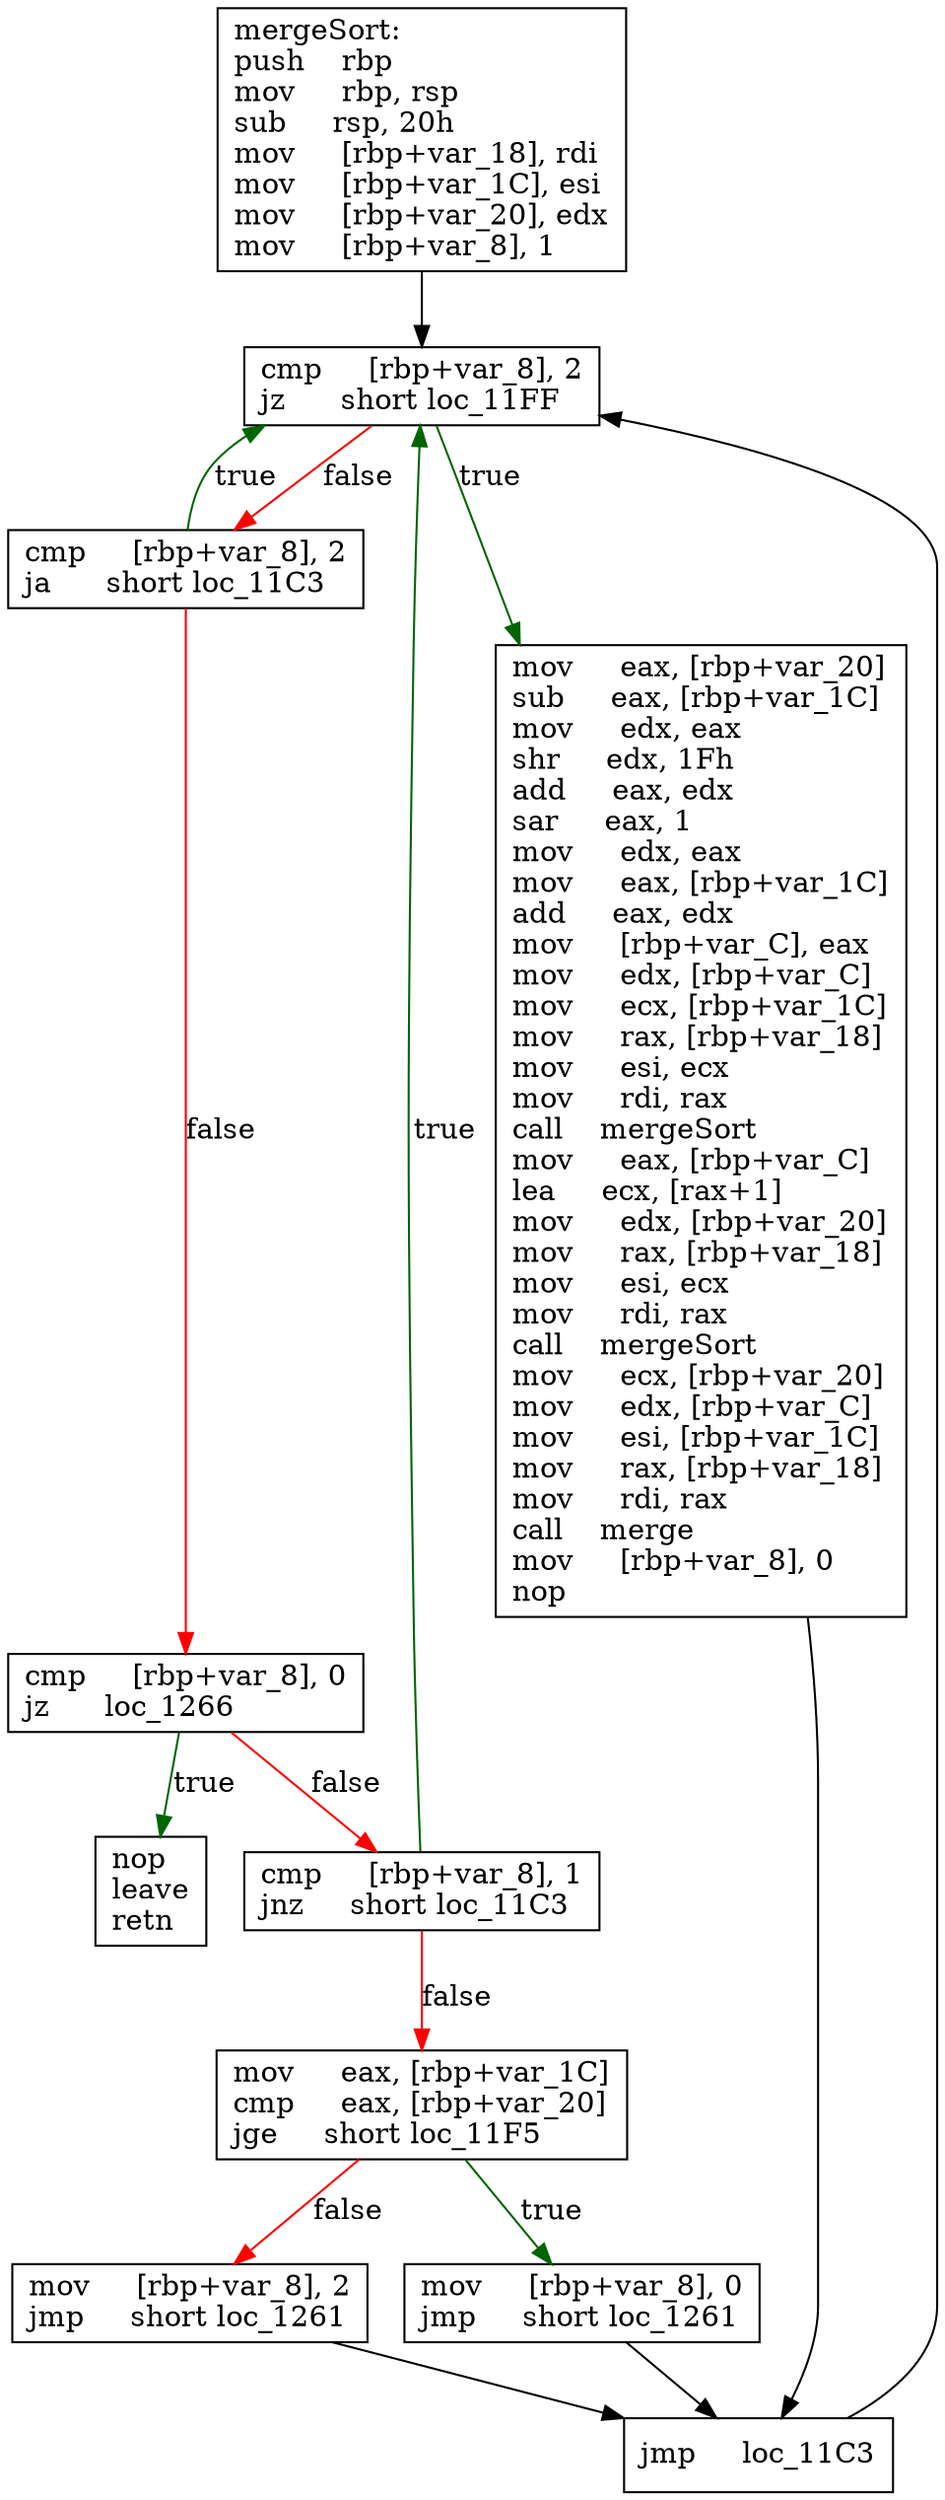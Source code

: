 digraph "mergeSort" {
	graph [
	];
	node [
		shape = "box"
	];
	edge [
	];
	"0" [
		label = "mergeSort:\lpush    rbp\lmov     rbp, rsp\lsub     rsp, 20h\lmov     [rbp+var_18], rdi\lmov     [rbp+var_1C], esi\lmov     [rbp+var_20], edx\lmov     [rbp+var_8], 1\l"
	];
	"1" [
		label = "cmp     [rbp+var_8], 2\ljz      short loc_11FF\l"
	];
	"2" [
		label = "cmp     [rbp+var_8], 2\lja      short loc_11C3\l"
	];
	"3" [
		label = "cmp     [rbp+var_8], 0\ljz      loc_1266\l"
	];
	"4" [
		label = "cmp     [rbp+var_8], 1\ljnz     short loc_11C3\l"
	];
	"5" [
		label = "mov     eax, [rbp+var_1C]\lcmp     eax, [rbp+var_20]\ljge     short loc_11F5\l"
	];
	"6" [
		label = "mov     [rbp+var_8], 2\ljmp     short loc_1261\l"
	];
	"7" [
		label = "mov     [rbp+var_8], 0\ljmp     short loc_1261\l"
	];
	"8" [
		label = "mov     eax, [rbp+var_20]\lsub     eax, [rbp+var_1C]\lmov     edx, eax\lshr     edx, 1Fh\ladd     eax, edx\lsar     eax, 1\lmov     edx, eax\lmov     eax, [rbp+var_1C]\ladd     eax, edx\lmov     [rbp+var_C], eax\lmov     edx, [rbp+var_C]\lmov     ecx, [rbp+var_1C]\lmov     rax, [rbp+var_18]\lmov     esi, ecx\lmov     rdi, rax\lcall    mergeSort\lmov     eax, [rbp+var_C]\llea     ecx, [rax+1]\lmov     edx, [rbp+var_20]\lmov     rax, [rbp+var_18]\lmov     esi, ecx\lmov     rdi, rax\lcall    mergeSort\lmov     ecx, [rbp+var_20]\lmov     edx, [rbp+var_C]\lmov     esi, [rbp+var_1C]\lmov     rax, [rbp+var_18]\lmov     rdi, rax\lcall    merge\lmov     [rbp+var_8], 0\lnop\l"
	];
	"9" [
		label = "jmp     loc_11C3\l"
	];
	"10" [
		label = "nop\lleave\lretn\l"
	];
// node 0
	"0" -> "1" [ ];
// node 1
	"1" -> "2" [ label = "false", color = red ];
	"1" -> "8" [ label = "true", color = darkgreen ];
// node 2
	"2" -> "1" [ label = "true", color = darkgreen ];
	"2" -> "3" [ label = "false", color = red ];
// node 3
	"3" -> "4" [ label = "false", color = red ];
	"3" -> "10" [ label = "true", color = darkgreen ];
// node 4
	"4" -> "1" [ label = "true", color = darkgreen ];
	"4" -> "5" [ label = "false", color = red ];
// node 5
	"5" -> "6" [ label = "false", color = red ];
	"5" -> "7" [ label = "true", color = darkgreen ];
// node 6
	"6" -> "9" [ ];
// node 7
	"7" -> "9" [ ];
// node 8
	"8" -> "9" [ ];
// node 9
	"9" -> "1" [ ];
// node 10
}
